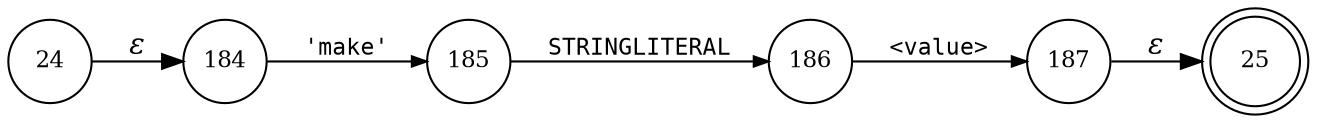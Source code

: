 digraph ATN {
rankdir=LR;
s25[fontsize=11, label="25", shape=doublecircle, fixedsize=true, width=.6];
s24[fontsize=11,label="24", shape=circle, fixedsize=true, width=.55, peripheries=1];
s184[fontsize=11,label="184", shape=circle, fixedsize=true, width=.55, peripheries=1];
s185[fontsize=11,label="185", shape=circle, fixedsize=true, width=.55, peripheries=1];
s186[fontsize=11,label="186", shape=circle, fixedsize=true, width=.55, peripheries=1];
s187[fontsize=11,label="187", shape=circle, fixedsize=true, width=.55, peripheries=1];
s24 -> s184 [fontname="Times-Italic", label="&epsilon;"];
s184 -> s185 [fontsize=11, fontname="Courier", arrowsize=.7, label = "'make'", arrowhead = normal];
s185 -> s186 [fontsize=11, fontname="Courier", arrowsize=.7, label = "STRINGLITERAL", arrowhead = normal];
s186 -> s187 [fontsize=11, fontname="Courier", arrowsize=.7, label = "<value>", arrowhead = normal];
s187 -> s25 [fontname="Times-Italic", label="&epsilon;"];
}